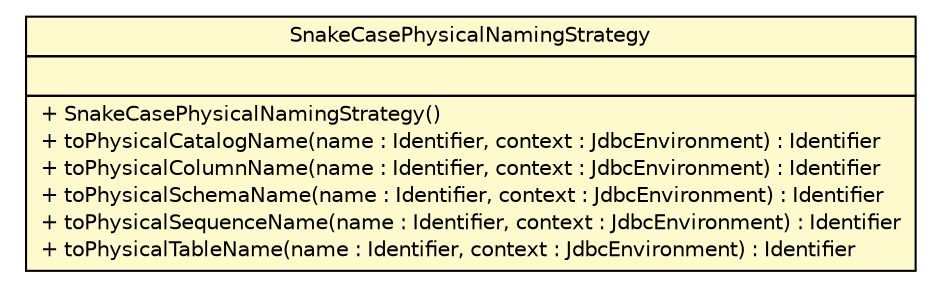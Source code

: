 #!/usr/local/bin/dot
#
# Class diagram 
# Generated by UMLGraph version R5_6-24-gf6e263 (http://www.umlgraph.org/)
#

digraph G {
	edge [fontname="Helvetica",fontsize=10,labelfontname="Helvetica",labelfontsize=10];
	node [fontname="Helvetica",fontsize=10,shape=plaintext];
	nodesep=0.25;
	ranksep=0.5;
	// nl.b3p.brmo.persistence.SnakeCasePhysicalNamingStrategy
	c791 [label=<<table title="nl.b3p.brmo.persistence.SnakeCasePhysicalNamingStrategy" border="0" cellborder="1" cellspacing="0" cellpadding="2" port="p" bgcolor="lemonChiffon" href="./SnakeCasePhysicalNamingStrategy.html">
		<tr><td><table border="0" cellspacing="0" cellpadding="1">
<tr><td align="center" balign="center"> SnakeCasePhysicalNamingStrategy </td></tr>
		</table></td></tr>
		<tr><td><table border="0" cellspacing="0" cellpadding="1">
<tr><td align="left" balign="left">  </td></tr>
		</table></td></tr>
		<tr><td><table border="0" cellspacing="0" cellpadding="1">
<tr><td align="left" balign="left"> + SnakeCasePhysicalNamingStrategy() </td></tr>
<tr><td align="left" balign="left"> + toPhysicalCatalogName(name : Identifier, context : JdbcEnvironment) : Identifier </td></tr>
<tr><td align="left" balign="left"> + toPhysicalColumnName(name : Identifier, context : JdbcEnvironment) : Identifier </td></tr>
<tr><td align="left" balign="left"> + toPhysicalSchemaName(name : Identifier, context : JdbcEnvironment) : Identifier </td></tr>
<tr><td align="left" balign="left"> + toPhysicalSequenceName(name : Identifier, context : JdbcEnvironment) : Identifier </td></tr>
<tr><td align="left" balign="left"> + toPhysicalTableName(name : Identifier, context : JdbcEnvironment) : Identifier </td></tr>
		</table></td></tr>
		</table>>, URL="./SnakeCasePhysicalNamingStrategy.html", fontname="Helvetica", fontcolor="black", fontsize=10.0];
}

